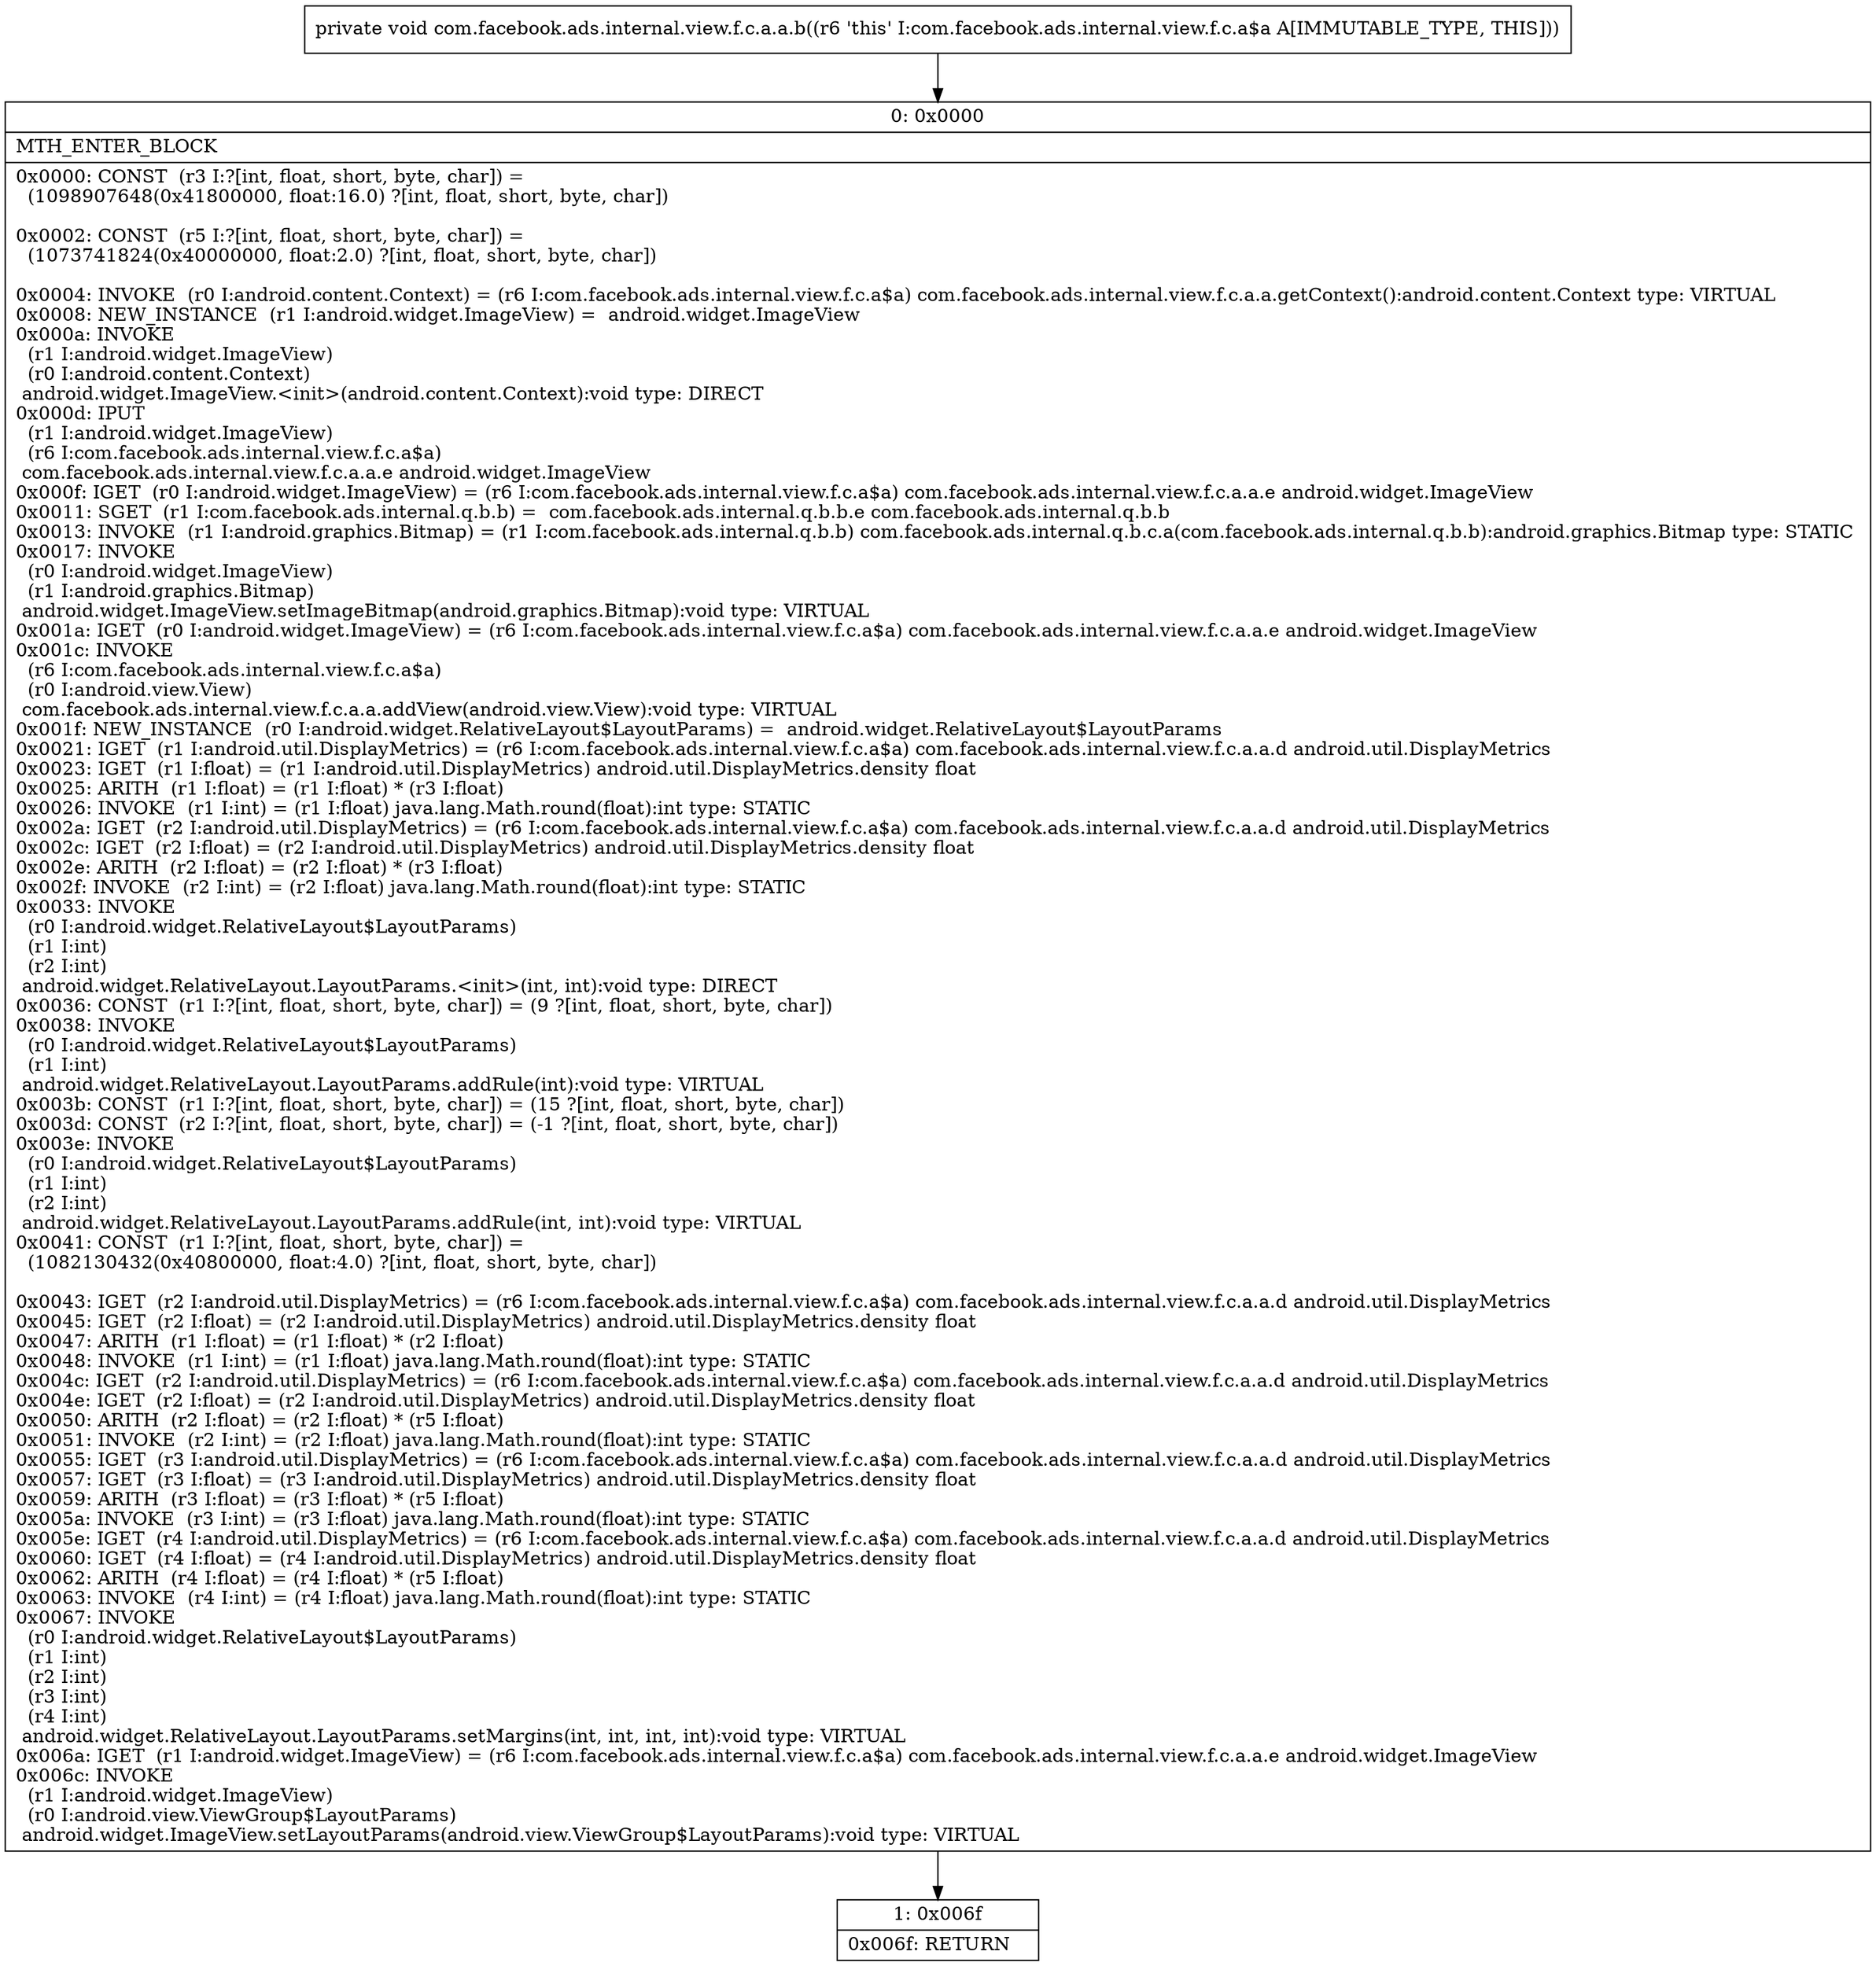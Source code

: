 digraph "CFG forcom.facebook.ads.internal.view.f.c.a.a.b()V" {
Node_0 [shape=record,label="{0\:\ 0x0000|MTH_ENTER_BLOCK\l|0x0000: CONST  (r3 I:?[int, float, short, byte, char]) = \l  (1098907648(0x41800000, float:16.0) ?[int, float, short, byte, char])\l \l0x0002: CONST  (r5 I:?[int, float, short, byte, char]) = \l  (1073741824(0x40000000, float:2.0) ?[int, float, short, byte, char])\l \l0x0004: INVOKE  (r0 I:android.content.Context) = (r6 I:com.facebook.ads.internal.view.f.c.a$a) com.facebook.ads.internal.view.f.c.a.a.getContext():android.content.Context type: VIRTUAL \l0x0008: NEW_INSTANCE  (r1 I:android.widget.ImageView) =  android.widget.ImageView \l0x000a: INVOKE  \l  (r1 I:android.widget.ImageView)\l  (r0 I:android.content.Context)\l android.widget.ImageView.\<init\>(android.content.Context):void type: DIRECT \l0x000d: IPUT  \l  (r1 I:android.widget.ImageView)\l  (r6 I:com.facebook.ads.internal.view.f.c.a$a)\l com.facebook.ads.internal.view.f.c.a.a.e android.widget.ImageView \l0x000f: IGET  (r0 I:android.widget.ImageView) = (r6 I:com.facebook.ads.internal.view.f.c.a$a) com.facebook.ads.internal.view.f.c.a.a.e android.widget.ImageView \l0x0011: SGET  (r1 I:com.facebook.ads.internal.q.b.b) =  com.facebook.ads.internal.q.b.b.e com.facebook.ads.internal.q.b.b \l0x0013: INVOKE  (r1 I:android.graphics.Bitmap) = (r1 I:com.facebook.ads.internal.q.b.b) com.facebook.ads.internal.q.b.c.a(com.facebook.ads.internal.q.b.b):android.graphics.Bitmap type: STATIC \l0x0017: INVOKE  \l  (r0 I:android.widget.ImageView)\l  (r1 I:android.graphics.Bitmap)\l android.widget.ImageView.setImageBitmap(android.graphics.Bitmap):void type: VIRTUAL \l0x001a: IGET  (r0 I:android.widget.ImageView) = (r6 I:com.facebook.ads.internal.view.f.c.a$a) com.facebook.ads.internal.view.f.c.a.a.e android.widget.ImageView \l0x001c: INVOKE  \l  (r6 I:com.facebook.ads.internal.view.f.c.a$a)\l  (r0 I:android.view.View)\l com.facebook.ads.internal.view.f.c.a.a.addView(android.view.View):void type: VIRTUAL \l0x001f: NEW_INSTANCE  (r0 I:android.widget.RelativeLayout$LayoutParams) =  android.widget.RelativeLayout$LayoutParams \l0x0021: IGET  (r1 I:android.util.DisplayMetrics) = (r6 I:com.facebook.ads.internal.view.f.c.a$a) com.facebook.ads.internal.view.f.c.a.a.d android.util.DisplayMetrics \l0x0023: IGET  (r1 I:float) = (r1 I:android.util.DisplayMetrics) android.util.DisplayMetrics.density float \l0x0025: ARITH  (r1 I:float) = (r1 I:float) * (r3 I:float) \l0x0026: INVOKE  (r1 I:int) = (r1 I:float) java.lang.Math.round(float):int type: STATIC \l0x002a: IGET  (r2 I:android.util.DisplayMetrics) = (r6 I:com.facebook.ads.internal.view.f.c.a$a) com.facebook.ads.internal.view.f.c.a.a.d android.util.DisplayMetrics \l0x002c: IGET  (r2 I:float) = (r2 I:android.util.DisplayMetrics) android.util.DisplayMetrics.density float \l0x002e: ARITH  (r2 I:float) = (r2 I:float) * (r3 I:float) \l0x002f: INVOKE  (r2 I:int) = (r2 I:float) java.lang.Math.round(float):int type: STATIC \l0x0033: INVOKE  \l  (r0 I:android.widget.RelativeLayout$LayoutParams)\l  (r1 I:int)\l  (r2 I:int)\l android.widget.RelativeLayout.LayoutParams.\<init\>(int, int):void type: DIRECT \l0x0036: CONST  (r1 I:?[int, float, short, byte, char]) = (9 ?[int, float, short, byte, char]) \l0x0038: INVOKE  \l  (r0 I:android.widget.RelativeLayout$LayoutParams)\l  (r1 I:int)\l android.widget.RelativeLayout.LayoutParams.addRule(int):void type: VIRTUAL \l0x003b: CONST  (r1 I:?[int, float, short, byte, char]) = (15 ?[int, float, short, byte, char]) \l0x003d: CONST  (r2 I:?[int, float, short, byte, char]) = (\-1 ?[int, float, short, byte, char]) \l0x003e: INVOKE  \l  (r0 I:android.widget.RelativeLayout$LayoutParams)\l  (r1 I:int)\l  (r2 I:int)\l android.widget.RelativeLayout.LayoutParams.addRule(int, int):void type: VIRTUAL \l0x0041: CONST  (r1 I:?[int, float, short, byte, char]) = \l  (1082130432(0x40800000, float:4.0) ?[int, float, short, byte, char])\l \l0x0043: IGET  (r2 I:android.util.DisplayMetrics) = (r6 I:com.facebook.ads.internal.view.f.c.a$a) com.facebook.ads.internal.view.f.c.a.a.d android.util.DisplayMetrics \l0x0045: IGET  (r2 I:float) = (r2 I:android.util.DisplayMetrics) android.util.DisplayMetrics.density float \l0x0047: ARITH  (r1 I:float) = (r1 I:float) * (r2 I:float) \l0x0048: INVOKE  (r1 I:int) = (r1 I:float) java.lang.Math.round(float):int type: STATIC \l0x004c: IGET  (r2 I:android.util.DisplayMetrics) = (r6 I:com.facebook.ads.internal.view.f.c.a$a) com.facebook.ads.internal.view.f.c.a.a.d android.util.DisplayMetrics \l0x004e: IGET  (r2 I:float) = (r2 I:android.util.DisplayMetrics) android.util.DisplayMetrics.density float \l0x0050: ARITH  (r2 I:float) = (r2 I:float) * (r5 I:float) \l0x0051: INVOKE  (r2 I:int) = (r2 I:float) java.lang.Math.round(float):int type: STATIC \l0x0055: IGET  (r3 I:android.util.DisplayMetrics) = (r6 I:com.facebook.ads.internal.view.f.c.a$a) com.facebook.ads.internal.view.f.c.a.a.d android.util.DisplayMetrics \l0x0057: IGET  (r3 I:float) = (r3 I:android.util.DisplayMetrics) android.util.DisplayMetrics.density float \l0x0059: ARITH  (r3 I:float) = (r3 I:float) * (r5 I:float) \l0x005a: INVOKE  (r3 I:int) = (r3 I:float) java.lang.Math.round(float):int type: STATIC \l0x005e: IGET  (r4 I:android.util.DisplayMetrics) = (r6 I:com.facebook.ads.internal.view.f.c.a$a) com.facebook.ads.internal.view.f.c.a.a.d android.util.DisplayMetrics \l0x0060: IGET  (r4 I:float) = (r4 I:android.util.DisplayMetrics) android.util.DisplayMetrics.density float \l0x0062: ARITH  (r4 I:float) = (r4 I:float) * (r5 I:float) \l0x0063: INVOKE  (r4 I:int) = (r4 I:float) java.lang.Math.round(float):int type: STATIC \l0x0067: INVOKE  \l  (r0 I:android.widget.RelativeLayout$LayoutParams)\l  (r1 I:int)\l  (r2 I:int)\l  (r3 I:int)\l  (r4 I:int)\l android.widget.RelativeLayout.LayoutParams.setMargins(int, int, int, int):void type: VIRTUAL \l0x006a: IGET  (r1 I:android.widget.ImageView) = (r6 I:com.facebook.ads.internal.view.f.c.a$a) com.facebook.ads.internal.view.f.c.a.a.e android.widget.ImageView \l0x006c: INVOKE  \l  (r1 I:android.widget.ImageView)\l  (r0 I:android.view.ViewGroup$LayoutParams)\l android.widget.ImageView.setLayoutParams(android.view.ViewGroup$LayoutParams):void type: VIRTUAL \l}"];
Node_1 [shape=record,label="{1\:\ 0x006f|0x006f: RETURN   \l}"];
MethodNode[shape=record,label="{private void com.facebook.ads.internal.view.f.c.a.a.b((r6 'this' I:com.facebook.ads.internal.view.f.c.a$a A[IMMUTABLE_TYPE, THIS])) }"];
MethodNode -> Node_0;
Node_0 -> Node_1;
}

